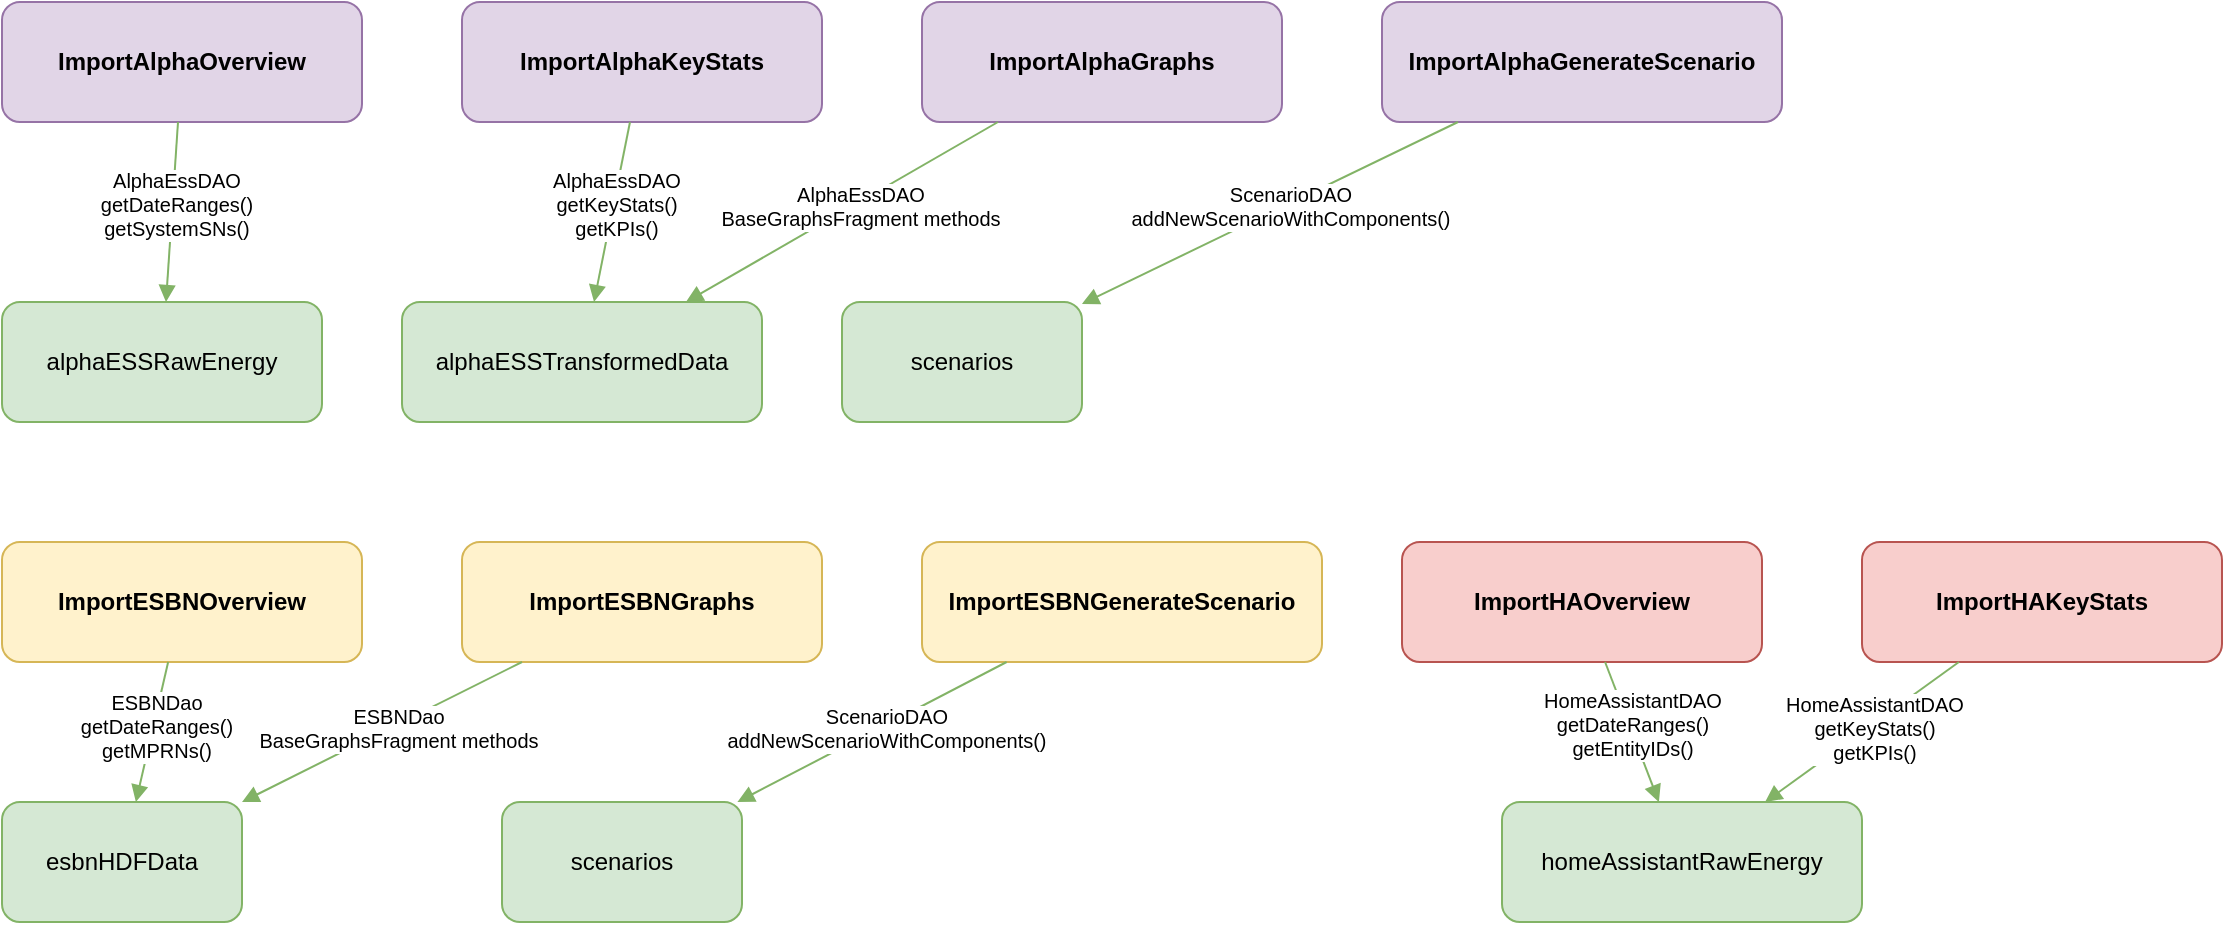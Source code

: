 <mxfile version="24.0.0" type="device">
  <diagram name="Import Fragments Dependencies" id="import-fragments">
    <mxGraphModel dx="1200" dy="800" grid="1" gridSize="10" guides="1" tooltips="1" connect="1" arrows="1" fold="1" page="1" pageScale="1" pageWidth="1400" pageHeight="1000" math="0" shadow="0">
      <root>
        <mxCell id="0" />
        <mxCell id="1" parent="0" />
        
        <!-- Import Fragments -->
        <mxCell id="import-alpha-overview" value="ImportAlphaOverview" style="rounded=1;whiteSpace=wrap;html=1;fillColor=#E1D5E7;strokeColor=#9673A6;fontColor=#000000;fontStyle=1;" vertex="1" parent="1">
          <mxGeometry x="50" y="50" width="180" height="60" as="geometry" />
        </mxCell>
        
        <mxCell id="import-alpha-keystats" value="ImportAlphaKeyStats" style="rounded=1;whiteSpace=wrap;html=1;fillColor=#E1D5E7;strokeColor=#9673A6;fontColor=#000000;fontStyle=1;" vertex="1" parent="1">
          <mxGeometry x="280" y="50" width="180" height="60" as="geometry" />
        </mxCell>
        
        <mxCell id="import-alpha-graphs" value="ImportAlphaGraphs" style="rounded=1;whiteSpace=wrap;html=1;fillColor=#E1D5E7;strokeColor=#9673A6;fontColor=#000000;fontStyle=1;" vertex="1" parent="1">
          <mxGeometry x="510" y="50" width="180" height="60" as="geometry" />
        </mxCell>
        
        <mxCell id="import-alpha-generate" value="ImportAlphaGenerateScenario" style="rounded=1;whiteSpace=wrap;html=1;fillColor=#E1D5E7;strokeColor=#9673A6;fontColor=#000000;fontStyle=1;" vertex="1" parent="1">
          <mxGeometry x="740" y="50" width="200" height="60" as="geometry" />
        </mxCell>
        
        <!-- Database Tables -->
        <mxCell id="alphaess-raw-table" value="alphaESSRawEnergy" style="rounded=1;whiteSpace=wrap;html=1;fillColor=#D5E8D4;strokeColor=#82B366;fontColor=#000000;" vertex="1" parent="1">
          <mxGeometry x="50" y="200" width="160" height="60" as="geometry" />
        </mxCell>
        
        <mxCell id="alphaess-transformed-table" value="alphaESSTransformedData" style="rounded=1;whiteSpace=wrap;html=1;fillColor=#D5E8D4;strokeColor=#82B366;fontColor=#000000;" vertex="1" parent="1">
          <mxGeometry x="250" y="200" width="180" height="60" as="geometry" />
        </mxCell>
        
        <mxCell id="scenarios-table" value="scenarios" style="rounded=1;whiteSpace=wrap;html=1;fillColor=#D5E8D4;strokeColor=#82B366;fontColor=#000000;" vertex="1" parent="1">
          <mxGeometry x="470" y="200" width="120" height="60" as="geometry" />
        </mxCell>
        
        <!-- Import ESBN Components -->
        <mxCell id="import-esbn-overview" value="ImportESBNOverview" style="rounded=1;whiteSpace=wrap;html=1;fillColor=#FFF2CC;strokeColor=#D6B656;fontColor=#000000;fontStyle=1;" vertex="1" parent="1">
          <mxGeometry x="50" y="320" width="180" height="60" as="geometry" />
        </mxCell>
        
        <mxCell id="import-esbn-graphs" value="ImportESBNGraphs" style="rounded=1;whiteSpace=wrap;html=1;fillColor=#FFF2CC;strokeColor=#D6B656;fontColor=#000000;fontStyle=1;" vertex="1" parent="1">
          <mxGeometry x="280" y="320" width="180" height="60" as="geometry" />
        </mxCell>
        
        <mxCell id="import-esbn-generate" value="ImportESBNGenerateScenario" style="rounded=1;whiteSpace=wrap;html=1;fillColor=#FFF2CC;strokeColor=#D6B656;fontColor=#000000;fontStyle=1;" vertex="1" parent="1">
          <mxGeometry x="510" y="320" width="200" height="60" as="geometry" />
        </mxCell>
        
        <mxCell id="esbn-table" value="esbnHDFData" style="rounded=1;whiteSpace=wrap;html=1;fillColor=#D5E8D4;strokeColor=#82B366;fontColor=#000000;" vertex="1" parent="1">
          <mxGeometry x="50" y="450" width="120" height="60" as="geometry" />
        </mxCell>
        
        <mxCell id="scenarios-table2" value="scenarios" style="rounded=1;whiteSpace=wrap;html=1;fillColor=#D5E8D4;strokeColor=#82B366;fontColor=#000000;" vertex="1" parent="1">
          <mxGeometry x="300" y="450" width="120" height="60" as="geometry" />
        </mxCell>
        
        <!-- Import HomeAssistant Components -->
        <mxCell id="import-ha-overview" value="ImportHAOverview" style="rounded=1;whiteSpace=wrap;html=1;fillColor=#F8CECC;strokeColor=#B85450;fontColor=#000000;fontStyle=1;" vertex="1" parent="1">
          <mxGeometry x="750" y="320" width="180" height="60" as="geometry" />
        </mxCell>
        
        <mxCell id="import-ha-keystats" value="ImportHAKeyStats" style="rounded=1;whiteSpace=wrap;html=1;fillColor=#F8CECC;strokeColor=#B85450;fontColor=#000000;fontStyle=1;" vertex="1" parent="1">
          <mxGeometry x="980" y="320" width="180" height="60" as="geometry" />
        </mxCell>
        
        <mxCell id="homeassistant-table" value="homeAssistantRawEnergy" style="rounded=1;whiteSpace=wrap;html=1;fillColor=#D5E8D4;strokeColor=#82B366;fontColor=#000000;" vertex="1" parent="1">
          <mxGeometry x="800" y="450" width="180" height="60" as="geometry" />
        </mxCell>
        
        <!-- Connections for AlphaESS -->
        <mxCell id="connection1" edge="1" parent="1" source="import-alpha-overview" target="alphaess-raw-table" style="rounded=1;orthogonalLoop=1;jettySize=auto;html=1;startArrow=none;startFill=0;endArrow=block;endFill=1;strokeColor=#82B366;">
          <mxGeometry relative="1" as="geometry" />
        </mxCell>
        <mxCell id="dao1-label" value="AlphaEssDAO&#xa;getDateRanges()&#xa;getSystemSNs()" style="edgeLabel;html=1;align=center;verticalAlign=middle;resizable=0;points=[];fontSize=10;fontColor=#000000;labelBackgroundColor=#FFFFFF;" vertex="1" connectable="0" parent="connection1">
          <mxGeometry x="-0.1" y="1" relative="1" as="geometry">
            <mxPoint as="offset" />
          </mxGeometry>
        </mxCell>
        
        <mxCell id="connection2" edge="1" parent="1" source="import-alpha-keystats" target="alphaess-transformed-table" style="rounded=1;orthogonalLoop=1;jettySize=auto;html=1;startArrow=none;startFill=0;endArrow=block;endFill=1;strokeColor=#82B366;">
          <mxGeometry relative="1" as="geometry" />
        </mxCell>
        <mxCell id="dao2-label" value="AlphaEssDAO&#xa;getKeyStats()&#xa;getKPIs()" style="edgeLabel;html=1;align=center;verticalAlign=middle;resizable=0;points=[];fontSize=10;fontColor=#000000;labelBackgroundColor=#FFFFFF;" vertex="1" connectable="0" parent="connection2">
          <mxGeometry x="-0.1" y="1" relative="1" as="geometry">
            <mxPoint as="offset" />
          </mxGeometry>
        </mxCell>
        
        <mxCell id="connection3" edge="1" parent="1" source="import-alpha-graphs" target="alphaess-transformed-table" style="rounded=1;orthogonalLoop=1;jettySize=auto;html=1;startArrow=none;startFill=0;endArrow=block;endFill=1;strokeColor=#82B366;">
          <mxGeometry relative="1" as="geometry" />
        </mxCell>
        <mxCell id="dao3-label" value="AlphaEssDAO&#xa;BaseGraphsFragment methods" style="edgeLabel;html=1;align=center;verticalAlign=middle;resizable=0;points=[];fontSize=10;fontColor=#000000;labelBackgroundColor=#FFFFFF;" vertex="1" connectable="0" parent="connection3">
          <mxGeometry x="-0.1" y="1" relative="1" as="geometry">
            <mxPoint as="offset" />
          </mxGeometry>
        </mxCell>
        
        <mxCell id="connection4" edge="1" parent="1" source="import-alpha-generate" target="scenarios-table" style="rounded=1;orthogonalLoop=1;jettySize=auto;html=1;startArrow=none;startFill=0;endArrow=block;endFill=1;strokeColor=#82B366;">
          <mxGeometry relative="1" as="geometry" />
        </mxCell>
        <mxCell id="dao4-label" value="ScenarioDAO&#xa;addNewScenarioWithComponents()" style="edgeLabel;html=1;align=center;verticalAlign=middle;resizable=0;points=[];fontSize=10;fontColor=#000000;labelBackgroundColor=#FFFFFF;" vertex="1" connectable="0" parent="connection4">
          <mxGeometry x="-0.1" y="1" relative="1" as="geometry">
            <mxPoint as="offset" />
          </mxGeometry>
        </mxCell>
        
        <!-- Connections for ESBN -->
        <mxCell id="connection5" edge="1" parent="1" source="import-esbn-overview" target="esbn-table" style="rounded=1;orthogonalLoop=1;jettySize=auto;html=1;startArrow=none;startFill=0;endArrow=block;endFill=1;strokeColor=#82B366;">
          <mxGeometry relative="1" as="geometry" />
        </mxCell>
        <mxCell id="dao5-label" value="ESBNDao&#xa;getDateRanges()&#xa;getMPRNs()" style="edgeLabel;html=1;align=center;verticalAlign=middle;resizable=0;points=[];fontSize=10;fontColor=#000000;labelBackgroundColor=#FFFFFF;" vertex="1" connectable="0" parent="connection5">
          <mxGeometry x="-0.1" y="1" relative="1" as="geometry">
            <mxPoint as="offset" />
          </mxGeometry>
        </mxCell>
        
        <mxCell id="connection6" edge="1" parent="1" source="import-esbn-graphs" target="esbn-table" style="rounded=1;orthogonalLoop=1;jettySize=auto;html=1;startArrow=none;startFill=0;endArrow=block;endFill=1;strokeColor=#82B366;">
          <mxGeometry relative="1" as="geometry" />
        </mxCell>
        <mxCell id="dao6-label" value="ESBNDao&#xa;BaseGraphsFragment methods" style="edgeLabel;html=1;align=center;verticalAlign=middle;resizable=0;points=[];fontSize=10;fontColor=#000000;labelBackgroundColor=#FFFFFF;" vertex="1" connectable="0" parent="connection6">
          <mxGeometry x="-0.1" y="1" relative="1" as="geometry">
            <mxPoint as="offset" />
          </mxGeometry>
        </mxCell>
        
        <mxCell id="connection7" edge="1" parent="1" source="import-esbn-generate" target="scenarios-table2" style="rounded=1;orthogonalLoop=1;jettySize=auto;html=1;startArrow=none;startFill=0;endArrow=block;endFill=1;strokeColor=#82B366;">
          <mxGeometry relative="1" as="geometry" />
        </mxCell>
        <mxCell id="dao7-label" value="ScenarioDAO&#xa;addNewScenarioWithComponents()" style="edgeLabel;html=1;align=center;verticalAlign=middle;resizable=0;points=[];fontSize=10;fontColor=#000000;labelBackgroundColor=#FFFFFF;" vertex="1" connectable="0" parent="connection7">
          <mxGeometry x="-0.1" y="1" relative="1" as="geometry">
            <mxPoint as="offset" />
          </mxGeometry>
        </mxCell>
        
        <!-- Connections for HomeAssistant -->
        <mxCell id="connection8" edge="1" parent="1" source="import-ha-overview" target="homeassistant-table" style="rounded=1;orthogonalLoop=1;jettySize=auto;html=1;startArrow=none;startFill=0;endArrow=block;endFill=1;strokeColor=#82B366;">
          <mxGeometry relative="1" as="geometry" />
        </mxCell>
        <mxCell id="dao8-label" value="HomeAssistantDAO&#xa;getDateRanges()&#xa;getEntityIDs()" style="edgeLabel;html=1;align=center;verticalAlign=middle;resizable=0;points=[];fontSize=10;fontColor=#000000;labelBackgroundColor=#FFFFFF;" vertex="1" connectable="0" parent="connection8">
          <mxGeometry x="-0.1" y="1" relative="1" as="geometry">
            <mxPoint as="offset" />
          </mxGeometry>
        </mxCell>
        
        <mxCell id="connection9" edge="1" parent="1" source="import-ha-keystats" target="homeassistant-table" style="rounded=1;orthogonalLoop=1;jettySize=auto;html=1;startArrow=none;startFill=0;endArrow=block;endFill=1;strokeColor=#82B366;">
          <mxGeometry relative="1" as="geometry" />
        </mxCell>
        <mxCell id="dao9-label" value="HomeAssistantDAO&#xa;getKeyStats()&#xa;getKPIs()" style="edgeLabel;html=1;align=center;verticalAlign=middle;resizable=0;points=[];fontSize=10;fontColor=#000000;labelBackgroundColor=#FFFFFF;" vertex="1" connectable="0" parent="connection9">
          <mxGeometry x="-0.1" y="1" relative="1" as="geometry">
            <mxPoint as="offset" />
          </mxGeometry>
        </mxCell>
        
      </root>
    </mxGraphModel>
  </diagram>
</mxfile>